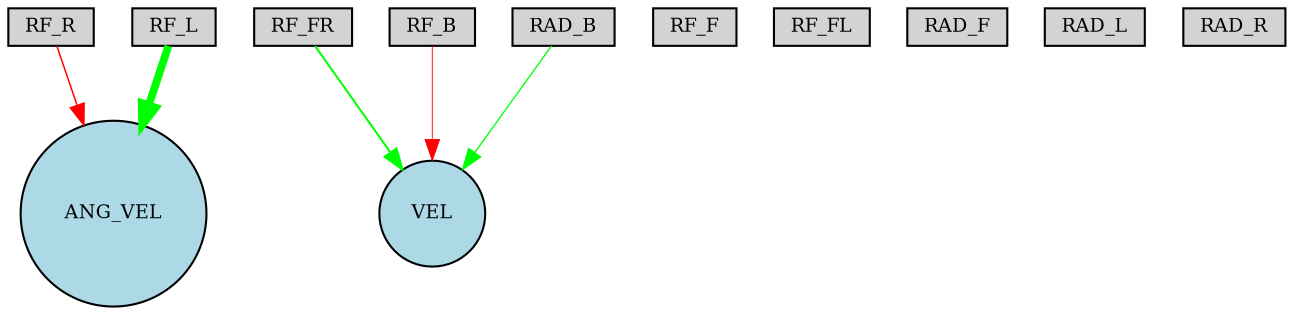 digraph {
	node [fontsize=9 height=0.2 shape=circle width=0.2]
	RF_R [fillcolor=lightgray shape=box style=filled]
	RF_FR [fillcolor=lightgray shape=box style=filled]
	RF_F [fillcolor=lightgray shape=box style=filled]
	RF_FL [fillcolor=lightgray shape=box style=filled]
	RF_L [fillcolor=lightgray shape=box style=filled]
	RF_B [fillcolor=lightgray shape=box style=filled]
	RAD_F [fillcolor=lightgray shape=box style=filled]
	RAD_L [fillcolor=lightgray shape=box style=filled]
	RAD_B [fillcolor=lightgray shape=box style=filled]
	RAD_R [fillcolor=lightgray shape=box style=filled]
	ANG_VEL [fillcolor=lightblue style=filled]
	VEL [fillcolor=lightblue style=filled]
	RF_R -> ANG_VEL [color=red penwidth=0.7219303109883569 style=solid]
	RF_FR -> VEL [color=green penwidth=0.9562488881795109 style=solid]
	RF_L -> ANG_VEL [color=green penwidth=3.748124740919969 style=solid]
	RF_B -> VEL [color=red penwidth=0.439932872604165 style=solid]
	RAD_B -> VEL [color=green penwidth=0.6367002707577504 style=solid]
}
